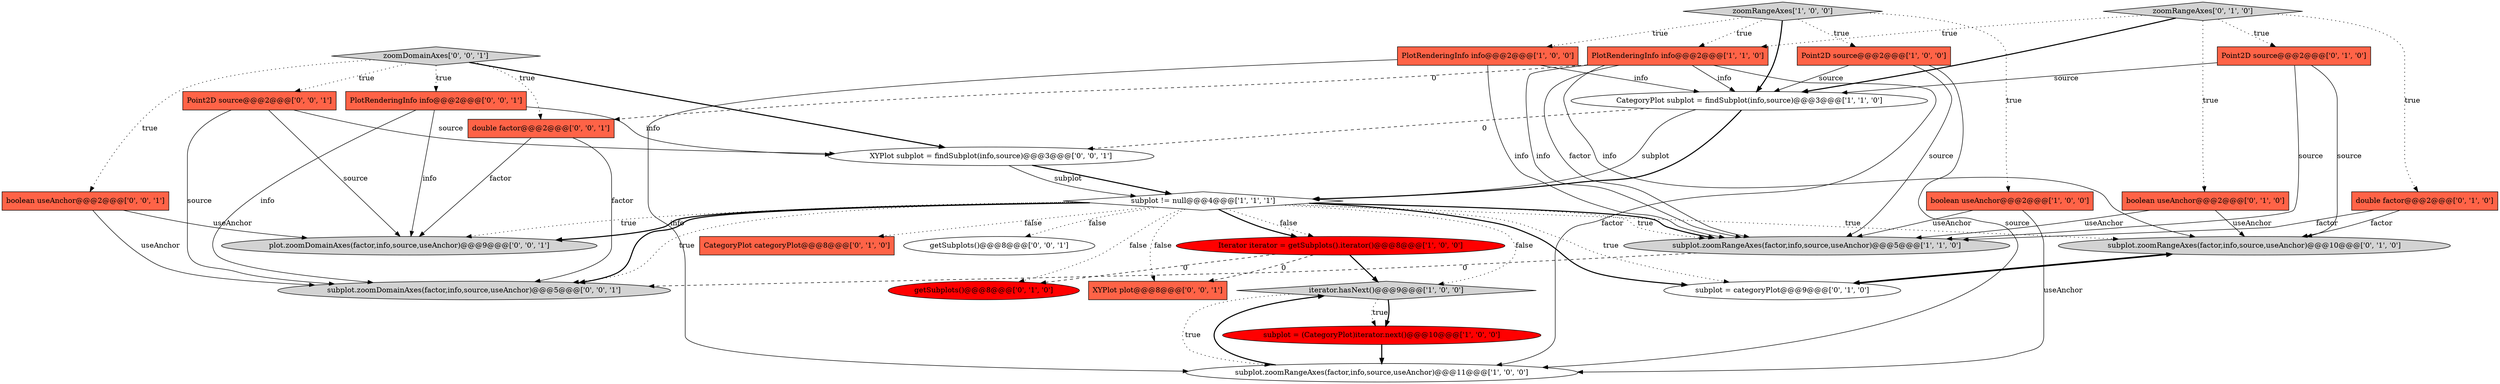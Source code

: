 digraph {
13 [style = filled, label = "CategoryPlot categoryPlot@@@8@@@['0', '1', '0']", fillcolor = tomato, shape = box image = "AAA0AAABBB2BBB"];
8 [style = filled, label = "PlotRenderingInfo info@@@2@@@['1', '1', '0']", fillcolor = tomato, shape = box image = "AAA0AAABBB1BBB"];
20 [style = filled, label = "XYPlot subplot = findSubplot(info,source)@@@3@@@['0', '0', '1']", fillcolor = white, shape = ellipse image = "AAA0AAABBB3BBB"];
29 [style = filled, label = "XYPlot plot@@@8@@@['0', '0', '1']", fillcolor = tomato, shape = box image = "AAA0AAABBB3BBB"];
18 [style = filled, label = "subplot.zoomRangeAxes(factor,info,source,useAnchor)@@@10@@@['0', '1', '0']", fillcolor = lightgray, shape = ellipse image = "AAA0AAABBB2BBB"];
22 [style = filled, label = "plot.zoomDomainAxes(factor,info,source,useAnchor)@@@9@@@['0', '0', '1']", fillcolor = lightgray, shape = ellipse image = "AAA0AAABBB3BBB"];
6 [style = filled, label = "CategoryPlot subplot = findSubplot(info,source)@@@3@@@['1', '1', '0']", fillcolor = white, shape = ellipse image = "AAA0AAABBB1BBB"];
24 [style = filled, label = "getSubplots()@@@8@@@['0', '0', '1']", fillcolor = white, shape = ellipse image = "AAA0AAABBB3BBB"];
15 [style = filled, label = "zoomRangeAxes['0', '1', '0']", fillcolor = lightgray, shape = diamond image = "AAA0AAABBB2BBB"];
14 [style = filled, label = "subplot = categoryPlot@@@9@@@['0', '1', '0']", fillcolor = white, shape = ellipse image = "AAA0AAABBB2BBB"];
11 [style = filled, label = "subplot = (CategoryPlot)iterator.next()@@@10@@@['1', '0', '0']", fillcolor = red, shape = ellipse image = "AAA1AAABBB1BBB"];
1 [style = filled, label = "Iterator iterator = getSubplots().iterator()@@@8@@@['1', '0', '0']", fillcolor = red, shape = ellipse image = "AAA1AAABBB1BBB"];
10 [style = filled, label = "subplot.zoomRangeAxes(factor,info,source,useAnchor)@@@5@@@['1', '1', '0']", fillcolor = lightgray, shape = ellipse image = "AAA0AAABBB1BBB"];
2 [style = filled, label = "iterator.hasNext()@@@9@@@['1', '0', '0']", fillcolor = lightgray, shape = diamond image = "AAA0AAABBB1BBB"];
4 [style = filled, label = "PlotRenderingInfo info@@@2@@@['1', '0', '0']", fillcolor = tomato, shape = box image = "AAA0AAABBB1BBB"];
3 [style = filled, label = "subplot.zoomRangeAxes(factor,info,source,useAnchor)@@@11@@@['1', '0', '0']", fillcolor = white, shape = ellipse image = "AAA0AAABBB1BBB"];
17 [style = filled, label = "Point2D source@@@2@@@['0', '1', '0']", fillcolor = tomato, shape = box image = "AAA0AAABBB2BBB"];
7 [style = filled, label = "Point2D source@@@2@@@['1', '0', '0']", fillcolor = tomato, shape = box image = "AAA0AAABBB1BBB"];
16 [style = filled, label = "double factor@@@2@@@['0', '1', '0']", fillcolor = tomato, shape = box image = "AAA0AAABBB2BBB"];
26 [style = filled, label = "Point2D source@@@2@@@['0', '0', '1']", fillcolor = tomato, shape = box image = "AAA0AAABBB3BBB"];
5 [style = filled, label = "boolean useAnchor@@@2@@@['1', '0', '0']", fillcolor = tomato, shape = box image = "AAA0AAABBB1BBB"];
25 [style = filled, label = "PlotRenderingInfo info@@@2@@@['0', '0', '1']", fillcolor = tomato, shape = box image = "AAA0AAABBB3BBB"];
19 [style = filled, label = "getSubplots()@@@8@@@['0', '1', '0']", fillcolor = red, shape = ellipse image = "AAA1AAABBB2BBB"];
12 [style = filled, label = "boolean useAnchor@@@2@@@['0', '1', '0']", fillcolor = tomato, shape = box image = "AAA0AAABBB2BBB"];
0 [style = filled, label = "subplot != null@@@4@@@['1', '1', '1']", fillcolor = white, shape = diamond image = "AAA0AAABBB1BBB"];
9 [style = filled, label = "zoomRangeAxes['1', '0', '0']", fillcolor = lightgray, shape = diamond image = "AAA0AAABBB1BBB"];
21 [style = filled, label = "zoomDomainAxes['0', '0', '1']", fillcolor = lightgray, shape = diamond image = "AAA0AAABBB3BBB"];
28 [style = filled, label = "double factor@@@2@@@['0', '0', '1']", fillcolor = tomato, shape = box image = "AAA0AAABBB3BBB"];
23 [style = filled, label = "boolean useAnchor@@@2@@@['0', '0', '1']", fillcolor = tomato, shape = box image = "AAA0AAABBB3BBB"];
27 [style = filled, label = "subplot.zoomDomainAxes(factor,info,source,useAnchor)@@@5@@@['0', '0', '1']", fillcolor = lightgray, shape = ellipse image = "AAA0AAABBB3BBB"];
2->3 [style = dotted, label="true"];
4->6 [style = solid, label="info"];
26->27 [style = solid, label="source"];
0->24 [style = dotted, label="false"];
5->3 [style = solid, label="useAnchor"];
0->18 [style = dotted, label="true"];
0->10 [style = dotted, label="true"];
6->20 [style = dashed, label="0"];
6->0 [style = solid, label="subplot"];
0->27 [style = bold, label=""];
0->29 [style = dotted, label="false"];
17->10 [style = solid, label="source"];
25->20 [style = solid, label="info"];
20->0 [style = bold, label=""];
1->19 [style = dashed, label="0"];
1->29 [style = dashed, label="0"];
8->3 [style = solid, label="factor"];
0->2 [style = dotted, label="false"];
8->10 [style = solid, label="info"];
15->6 [style = bold, label=""];
6->0 [style = bold, label=""];
12->10 [style = solid, label="useAnchor"];
12->18 [style = solid, label="useAnchor"];
0->1 [style = dotted, label="false"];
15->16 [style = dotted, label="true"];
7->6 [style = solid, label="source"];
8->6 [style = solid, label="info"];
8->28 [style = dashed, label="0"];
8->10 [style = solid, label="factor"];
10->27 [style = dashed, label="0"];
26->22 [style = solid, label="source"];
21->28 [style = dotted, label="true"];
28->22 [style = solid, label="factor"];
23->27 [style = solid, label="useAnchor"];
9->6 [style = bold, label=""];
0->22 [style = dotted, label="true"];
7->3 [style = solid, label="source"];
23->22 [style = solid, label="useAnchor"];
2->11 [style = dotted, label="true"];
9->8 [style = dotted, label="true"];
15->17 [style = dotted, label="true"];
20->0 [style = solid, label="subplot"];
21->25 [style = dotted, label="true"];
0->10 [style = bold, label=""];
0->14 [style = bold, label=""];
25->27 [style = solid, label="info"];
9->5 [style = dotted, label="true"];
21->20 [style = bold, label=""];
15->8 [style = dotted, label="true"];
17->6 [style = solid, label="source"];
3->2 [style = bold, label=""];
21->26 [style = dotted, label="true"];
11->3 [style = bold, label=""];
0->1 [style = bold, label=""];
21->23 [style = dotted, label="true"];
4->10 [style = solid, label="info"];
0->22 [style = bold, label=""];
25->22 [style = solid, label="info"];
0->19 [style = dotted, label="false"];
28->27 [style = solid, label="factor"];
9->4 [style = dotted, label="true"];
15->12 [style = dotted, label="true"];
14->18 [style = bold, label=""];
0->14 [style = dotted, label="true"];
5->10 [style = solid, label="useAnchor"];
1->2 [style = bold, label=""];
0->13 [style = dotted, label="false"];
16->10 [style = solid, label="factor"];
4->3 [style = solid, label="info"];
9->7 [style = dotted, label="true"];
0->27 [style = dotted, label="true"];
7->10 [style = solid, label="source"];
18->14 [style = bold, label=""];
2->11 [style = bold, label=""];
26->20 [style = solid, label="source"];
17->18 [style = solid, label="source"];
16->18 [style = solid, label="factor"];
8->18 [style = solid, label="info"];
}
